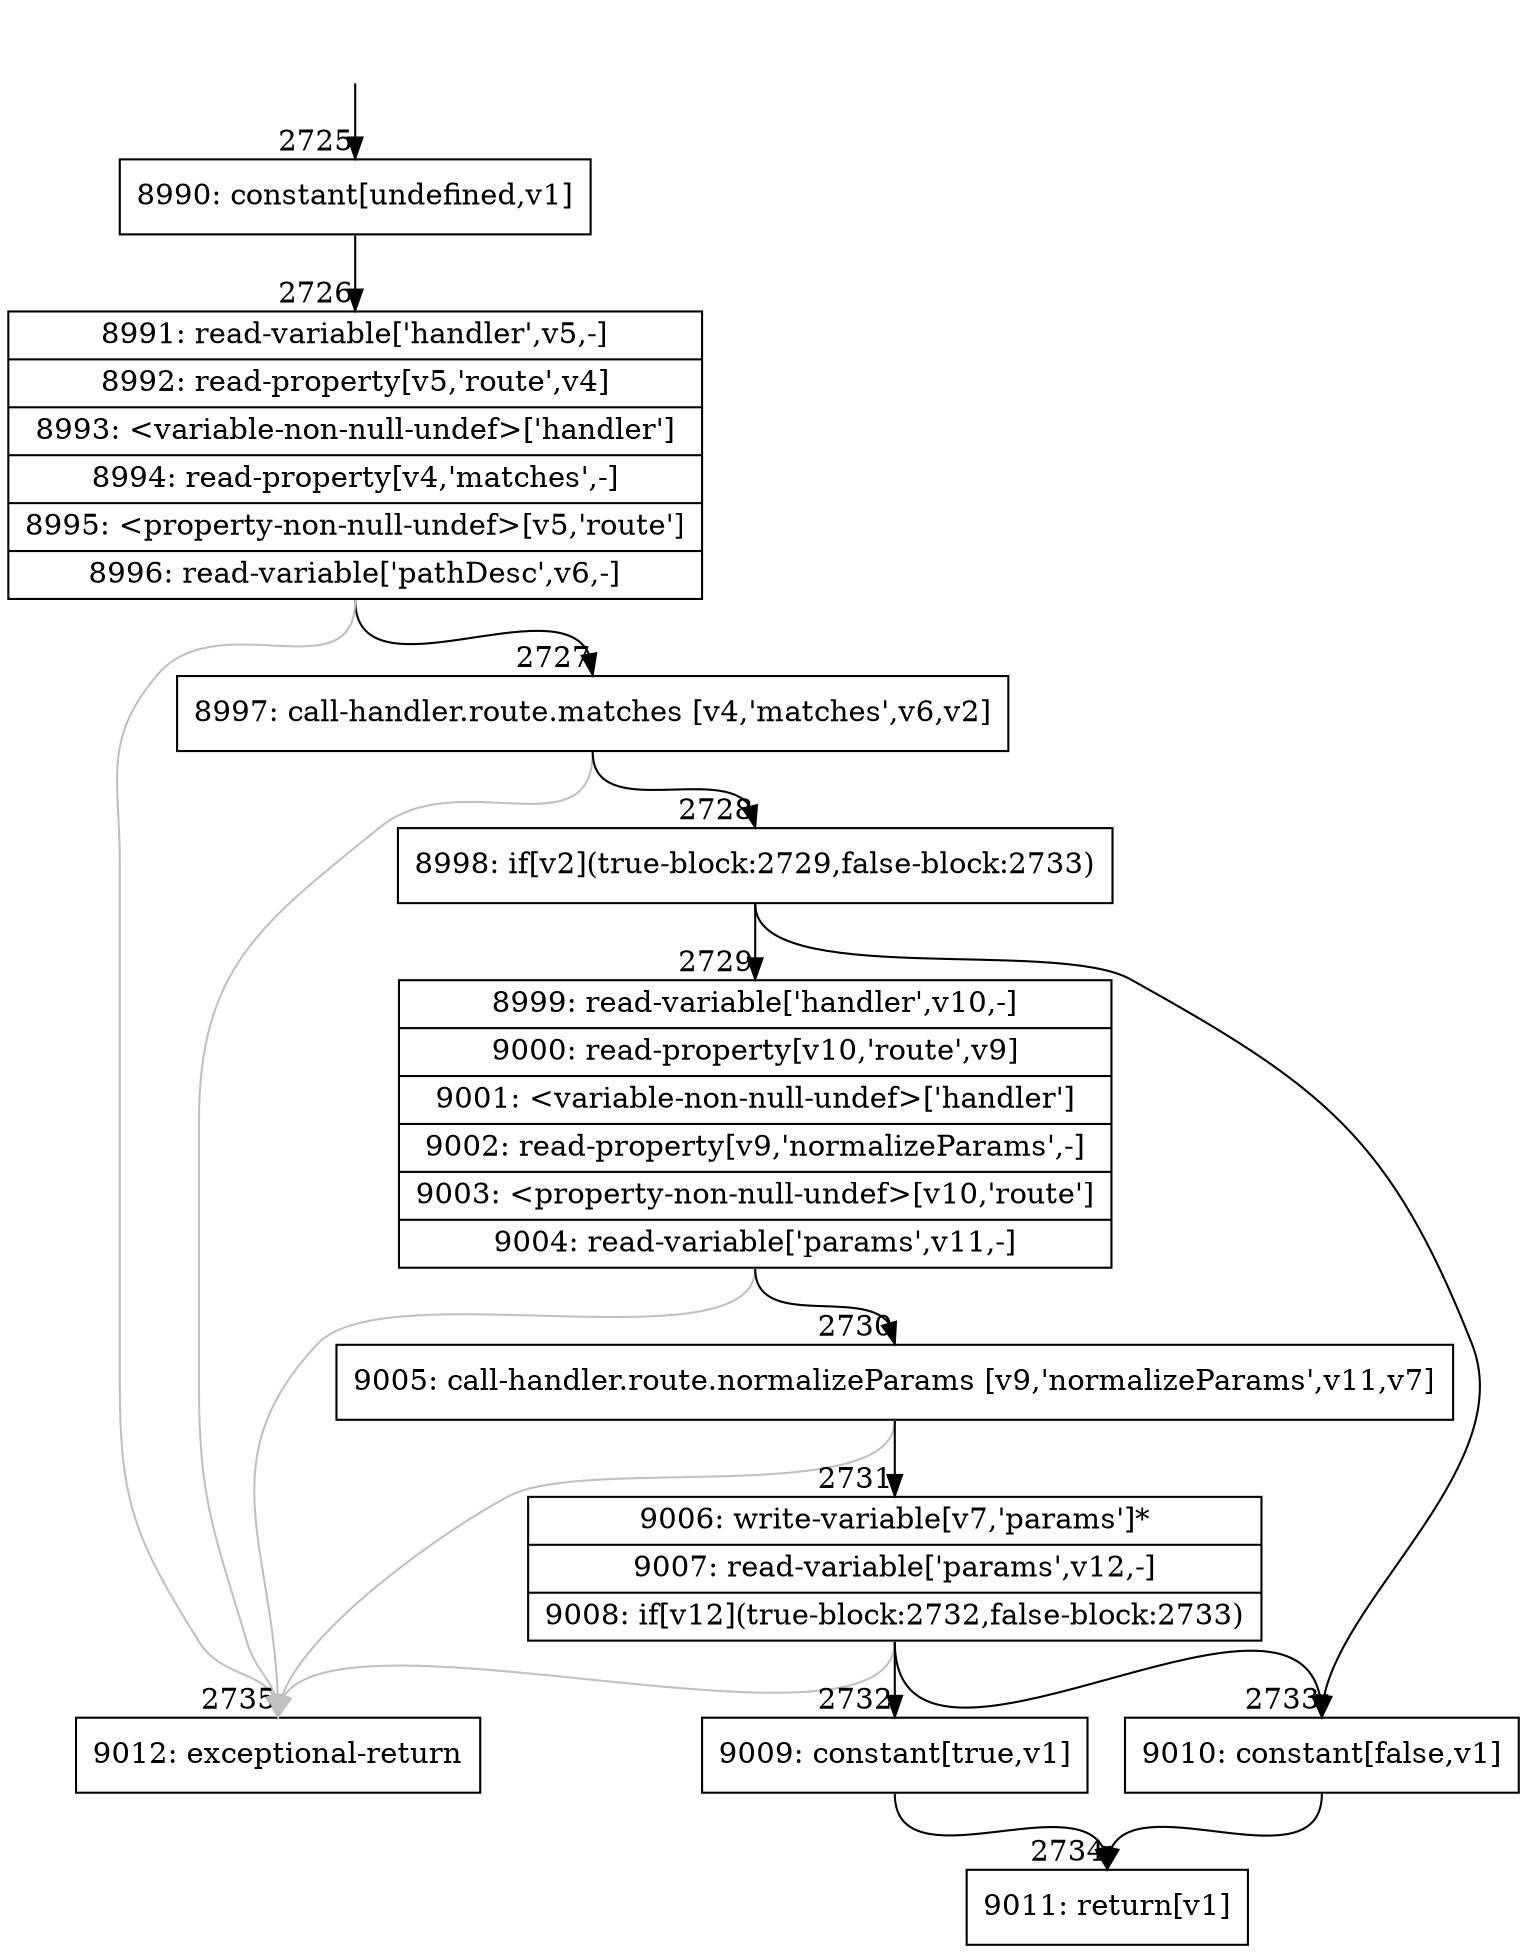 digraph {
rankdir="TD"
BB_entry219[shape=none,label=""];
BB_entry219 -> BB2725 [tailport=s, headport=n, headlabel="    2725"]
BB2725 [shape=record label="{8990: constant[undefined,v1]}" ] 
BB2725 -> BB2726 [tailport=s, headport=n, headlabel="      2726"]
BB2726 [shape=record label="{8991: read-variable['handler',v5,-]|8992: read-property[v5,'route',v4]|8993: \<variable-non-null-undef\>['handler']|8994: read-property[v4,'matches',-]|8995: \<property-non-null-undef\>[v5,'route']|8996: read-variable['pathDesc',v6,-]}" ] 
BB2726 -> BB2727 [tailport=s, headport=n, headlabel="      2727"]
BB2726 -> BB2735 [tailport=s, headport=n, color=gray, headlabel="      2735"]
BB2727 [shape=record label="{8997: call-handler.route.matches [v4,'matches',v6,v2]}" ] 
BB2727 -> BB2728 [tailport=s, headport=n, headlabel="      2728"]
BB2727 -> BB2735 [tailport=s, headport=n, color=gray]
BB2728 [shape=record label="{8998: if[v2](true-block:2729,false-block:2733)}" ] 
BB2728 -> BB2729 [tailport=s, headport=n, headlabel="      2729"]
BB2728 -> BB2733 [tailport=s, headport=n, headlabel="      2733"]
BB2729 [shape=record label="{8999: read-variable['handler',v10,-]|9000: read-property[v10,'route',v9]|9001: \<variable-non-null-undef\>['handler']|9002: read-property[v9,'normalizeParams',-]|9003: \<property-non-null-undef\>[v10,'route']|9004: read-variable['params',v11,-]}" ] 
BB2729 -> BB2730 [tailport=s, headport=n, headlabel="      2730"]
BB2729 -> BB2735 [tailport=s, headport=n, color=gray]
BB2730 [shape=record label="{9005: call-handler.route.normalizeParams [v9,'normalizeParams',v11,v7]}" ] 
BB2730 -> BB2731 [tailport=s, headport=n, headlabel="      2731"]
BB2730 -> BB2735 [tailport=s, headport=n, color=gray]
BB2731 [shape=record label="{9006: write-variable[v7,'params']*|9007: read-variable['params',v12,-]|9008: if[v12](true-block:2732,false-block:2733)}" ] 
BB2731 -> BB2732 [tailport=s, headport=n, headlabel="      2732"]
BB2731 -> BB2733 [tailport=s, headport=n]
BB2731 -> BB2735 [tailport=s, headport=n, color=gray]
BB2732 [shape=record label="{9009: constant[true,v1]}" ] 
BB2732 -> BB2734 [tailport=s, headport=n, headlabel="      2734"]
BB2733 [shape=record label="{9010: constant[false,v1]}" ] 
BB2733 -> BB2734 [tailport=s, headport=n]
BB2734 [shape=record label="{9011: return[v1]}" ] 
BB2735 [shape=record label="{9012: exceptional-return}" ] 
//#$~ 2432
}
